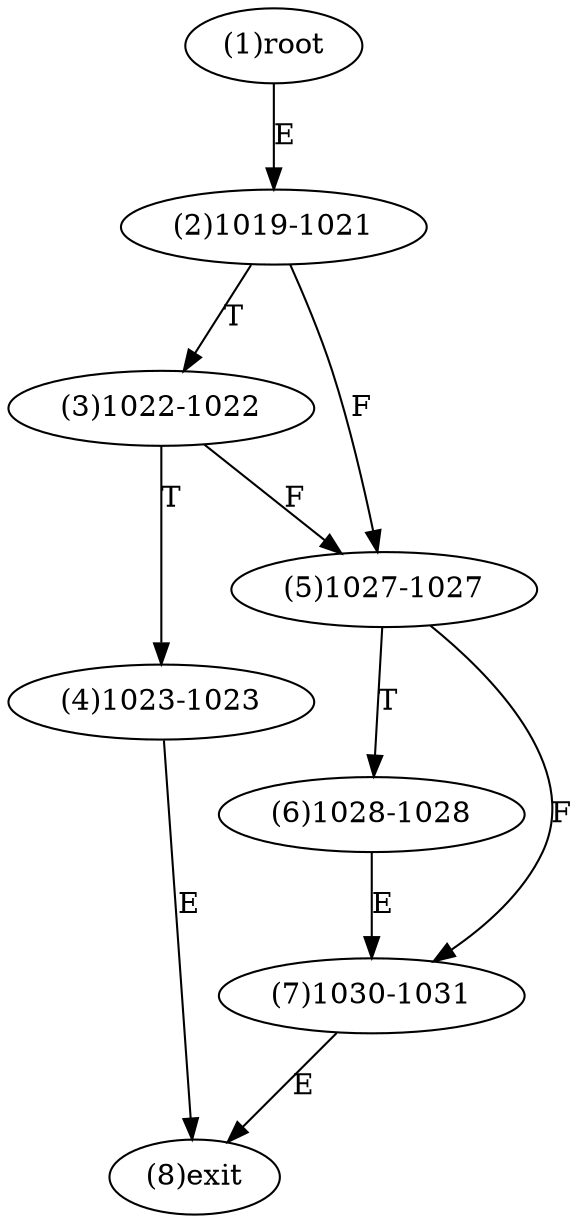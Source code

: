 digraph "" { 
1[ label="(1)root"];
2[ label="(2)1019-1021"];
3[ label="(3)1022-1022"];
4[ label="(4)1023-1023"];
5[ label="(5)1027-1027"];
6[ label="(6)1028-1028"];
7[ label="(7)1030-1031"];
8[ label="(8)exit"];
1->2[ label="E"];
2->5[ label="F"];
2->3[ label="T"];
3->5[ label="F"];
3->4[ label="T"];
4->8[ label="E"];
5->7[ label="F"];
5->6[ label="T"];
6->7[ label="E"];
7->8[ label="E"];
}